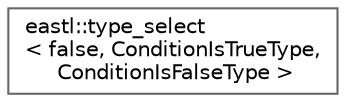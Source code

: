 digraph "类继承关系图"
{
 // LATEX_PDF_SIZE
  bgcolor="transparent";
  edge [fontname=Helvetica,fontsize=10,labelfontname=Helvetica,labelfontsize=10];
  node [fontname=Helvetica,fontsize=10,shape=box,height=0.2,width=0.4];
  rankdir="LR";
  Node0 [id="Node000000",label="eastl::type_select\l\< false, ConditionIsTrueType,\l ConditionIsFalseType \>",height=0.2,width=0.4,color="grey40", fillcolor="white", style="filled",URL="$structeastl_1_1type__select_3_01false_00_01_condition_is_true_type_00_01_condition_is_false_type_01_4.html",tooltip=" "];
}
